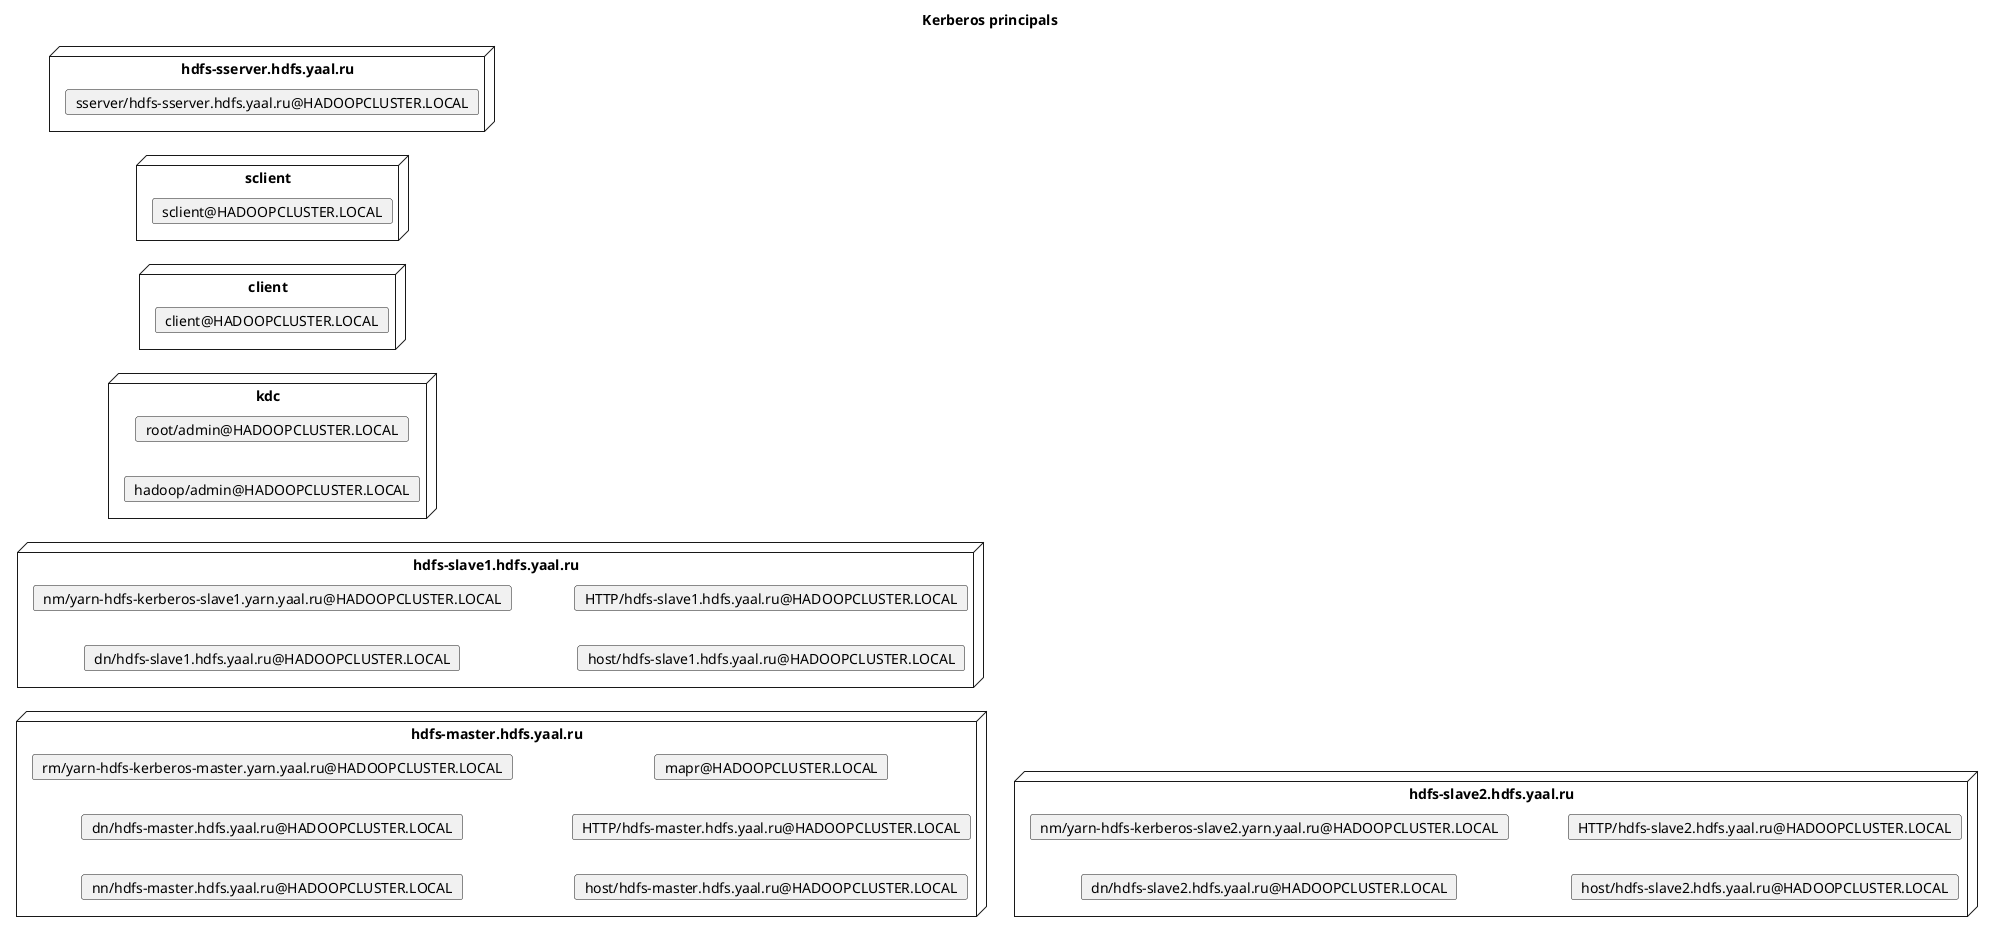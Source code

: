 @startuml
'https://plantuml.com/component-diagram

title "Kerberos principals"

left to right direction

node "hdfs-master.hdfs.yaal.ru" {
    card "nn/hdfs-master.hdfs.yaal.ru@HADOOPCLUSTER.LOCAL"
    card "dn/hdfs-master.hdfs.yaal.ru@HADOOPCLUSTER.LOCAL"
    card "rm/yarn-hdfs-kerberos-master.yarn.yaal.ru@HADOOPCLUSTER.LOCAL"
    card "host/hdfs-master.hdfs.yaal.ru@HADOOPCLUSTER.LOCAL"
    card "HTTP/hdfs-master.hdfs.yaal.ru@HADOOPCLUSTER.LOCAL"
    card "mapr@HADOOPCLUSTER.LOCAL"
}

node "hdfs-slave1.hdfs.yaal.ru" {
    card "dn/hdfs-slave1.hdfs.yaal.ru@HADOOPCLUSTER.LOCAL"
    card "nm/yarn-hdfs-kerberos-slave1.yarn.yaal.ru@HADOOPCLUSTER.LOCAL"
    card "host/hdfs-slave1.hdfs.yaal.ru@HADOOPCLUSTER.LOCAL"
    card "HTTP/hdfs-slave1.hdfs.yaal.ru@HADOOPCLUSTER.LOCAL"
    card "mapr@HADOOPCLUSTER.LOCAL"
}

node "hdfs-slave2.hdfs.yaal.ru" {
    card "dn/hdfs-slave2.hdfs.yaal.ru@HADOOPCLUSTER.LOCAL"
    card "nm/yarn-hdfs-kerberos-slave2.yarn.yaal.ru@HADOOPCLUSTER.LOCAL"
    card "host/hdfs-slave2.hdfs.yaal.ru@HADOOPCLUSTER.LOCAL"
    card "HTTP/hdfs-slave2.hdfs.yaal.ru@HADOOPCLUSTER.LOCAL"
    card "mapr@HADOOPCLUSTER.LOCAL"
}

node kdc {
    card "root/admin@HADOOPCLUSTER.LOCAL"
    card "hadoop/admin@HADOOPCLUSTER.LOCAL"
}

node client {
    card "client@HADOOPCLUSTER.LOCAL"
}

node sclient {
    card "sclient@HADOOPCLUSTER.LOCAL"
}

node "hdfs-sserver.hdfs.yaal.ru" {
    card "sserver/hdfs-sserver.hdfs.yaal.ru@HADOOPCLUSTER.LOCAL"
}

@enduml
